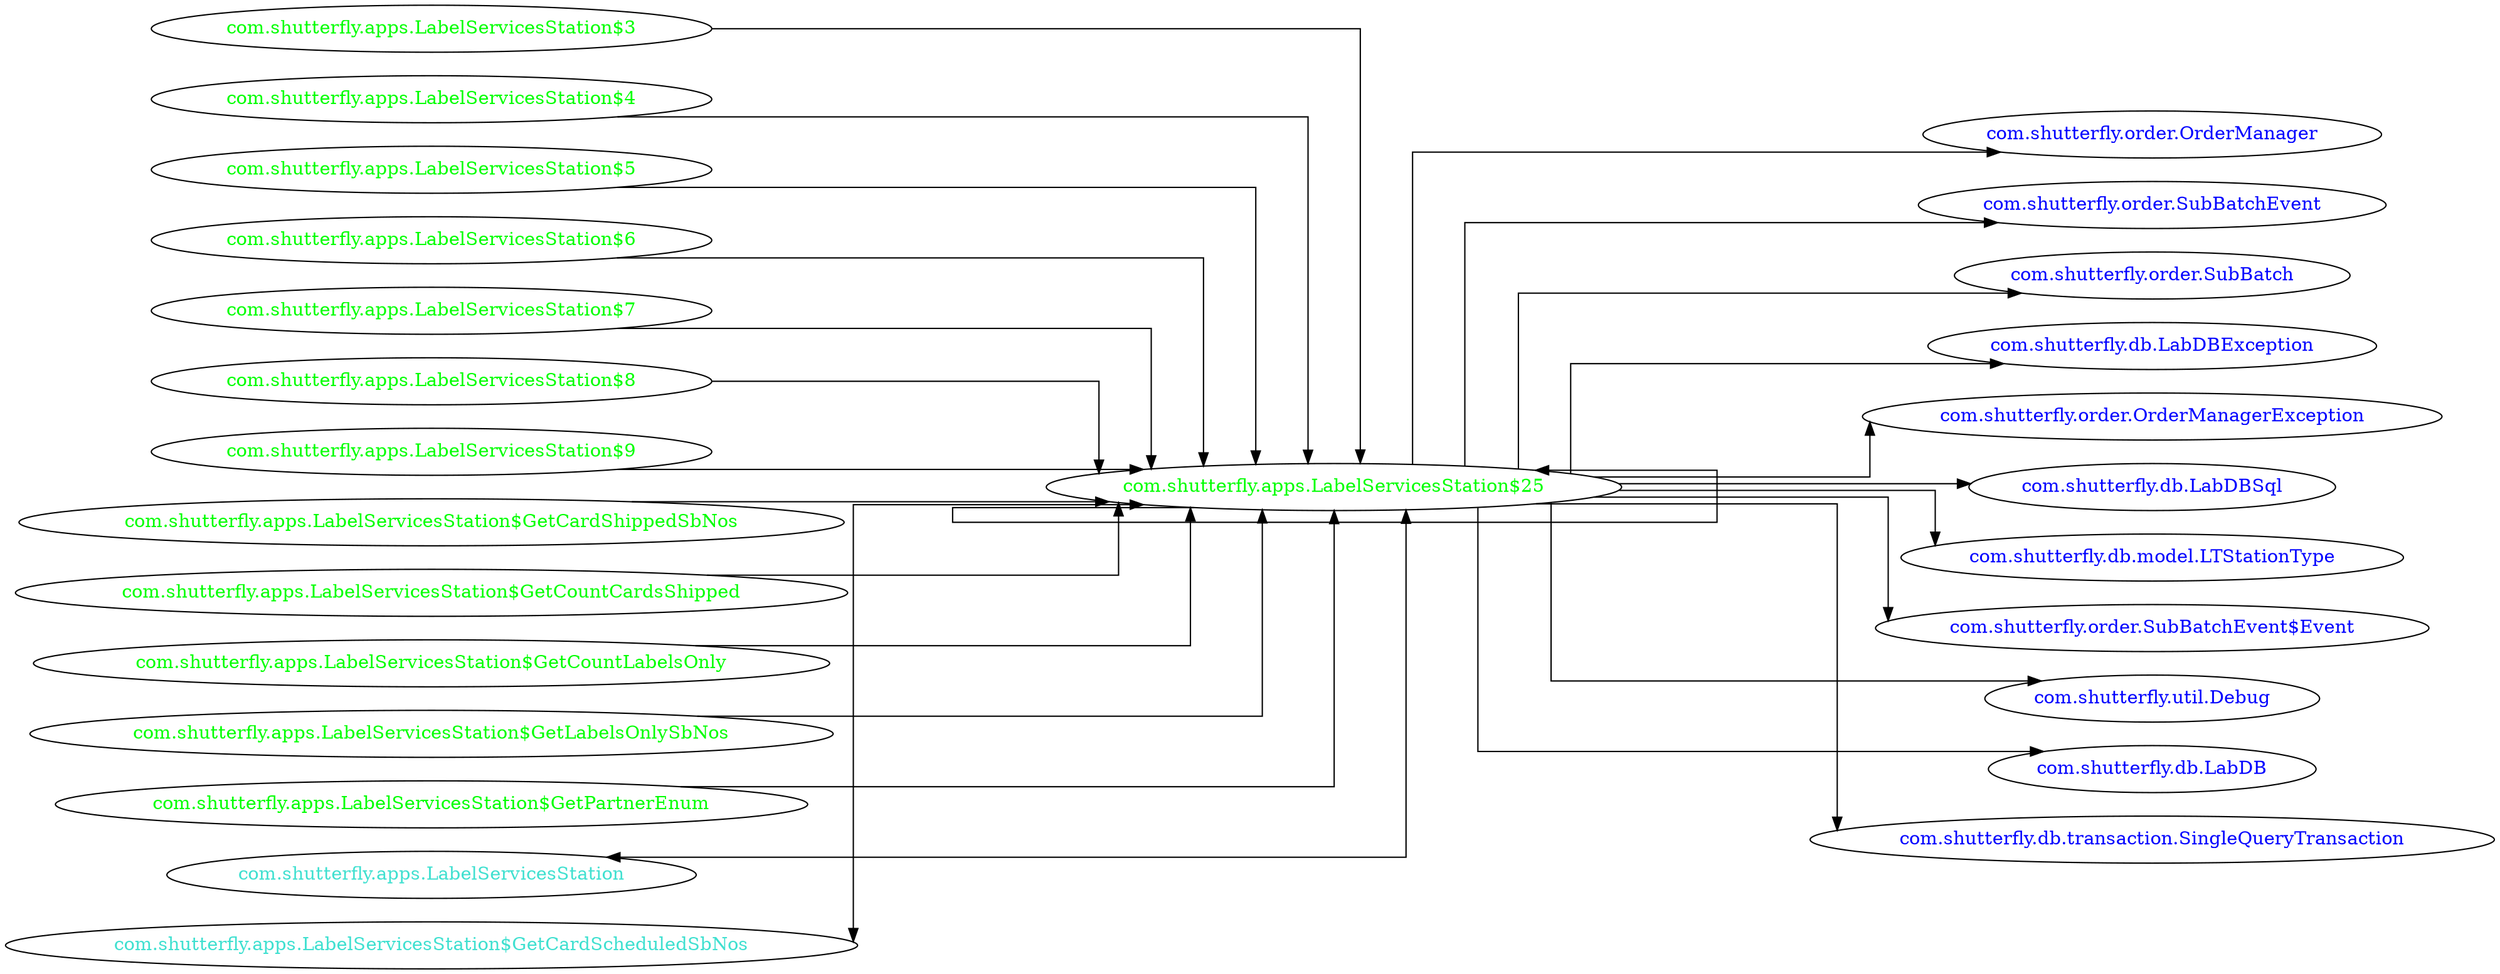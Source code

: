 digraph dependencyGraph {
 concentrate=true;
 ranksep="2.0";
 rankdir="LR"; 
 splines="ortho";
"com.shutterfly.apps.LabelServicesStation$25" [fontcolor="red"];
"com.shutterfly.order.OrderManager" [ fontcolor="blue" ];
"com.shutterfly.apps.LabelServicesStation$25"->"com.shutterfly.order.OrderManager";
"com.shutterfly.order.SubBatchEvent" [ fontcolor="blue" ];
"com.shutterfly.apps.LabelServicesStation$25"->"com.shutterfly.order.SubBatchEvent";
"com.shutterfly.order.SubBatch" [ fontcolor="blue" ];
"com.shutterfly.apps.LabelServicesStation$25"->"com.shutterfly.order.SubBatch";
"com.shutterfly.db.LabDBException" [ fontcolor="blue" ];
"com.shutterfly.apps.LabelServicesStation$25"->"com.shutterfly.db.LabDBException";
"com.shutterfly.order.OrderManagerException" [ fontcolor="blue" ];
"com.shutterfly.apps.LabelServicesStation$25"->"com.shutterfly.order.OrderManagerException";
"com.shutterfly.db.LabDBSql" [ fontcolor="blue" ];
"com.shutterfly.apps.LabelServicesStation$25"->"com.shutterfly.db.LabDBSql";
"com.shutterfly.db.model.LTStationType" [ fontcolor="blue" ];
"com.shutterfly.apps.LabelServicesStation$25"->"com.shutterfly.db.model.LTStationType";
"com.shutterfly.order.SubBatchEvent$Event" [ fontcolor="blue" ];
"com.shutterfly.apps.LabelServicesStation$25"->"com.shutterfly.order.SubBatchEvent$Event";
"com.shutterfly.util.Debug" [ fontcolor="blue" ];
"com.shutterfly.apps.LabelServicesStation$25"->"com.shutterfly.util.Debug";
"com.shutterfly.db.LabDB" [ fontcolor="blue" ];
"com.shutterfly.apps.LabelServicesStation$25"->"com.shutterfly.db.LabDB";
"com.shutterfly.db.transaction.SingleQueryTransaction" [ fontcolor="blue" ];
"com.shutterfly.apps.LabelServicesStation$25"->"com.shutterfly.db.transaction.SingleQueryTransaction";
"com.shutterfly.apps.LabelServicesStation$25" [ fontcolor="green" ];
"com.shutterfly.apps.LabelServicesStation$25"->"com.shutterfly.apps.LabelServicesStation$25";
"com.shutterfly.apps.LabelServicesStation$3" [ fontcolor="green" ];
"com.shutterfly.apps.LabelServicesStation$3"->"com.shutterfly.apps.LabelServicesStation$25";
"com.shutterfly.apps.LabelServicesStation$4" [ fontcolor="green" ];
"com.shutterfly.apps.LabelServicesStation$4"->"com.shutterfly.apps.LabelServicesStation$25";
"com.shutterfly.apps.LabelServicesStation$5" [ fontcolor="green" ];
"com.shutterfly.apps.LabelServicesStation$5"->"com.shutterfly.apps.LabelServicesStation$25";
"com.shutterfly.apps.LabelServicesStation$6" [ fontcolor="green" ];
"com.shutterfly.apps.LabelServicesStation$6"->"com.shutterfly.apps.LabelServicesStation$25";
"com.shutterfly.apps.LabelServicesStation$7" [ fontcolor="green" ];
"com.shutterfly.apps.LabelServicesStation$7"->"com.shutterfly.apps.LabelServicesStation$25";
"com.shutterfly.apps.LabelServicesStation$8" [ fontcolor="green" ];
"com.shutterfly.apps.LabelServicesStation$8"->"com.shutterfly.apps.LabelServicesStation$25";
"com.shutterfly.apps.LabelServicesStation$9" [ fontcolor="green" ];
"com.shutterfly.apps.LabelServicesStation$9"->"com.shutterfly.apps.LabelServicesStation$25";
"com.shutterfly.apps.LabelServicesStation$GetCardShippedSbNos" [ fontcolor="green" ];
"com.shutterfly.apps.LabelServicesStation$GetCardShippedSbNos"->"com.shutterfly.apps.LabelServicesStation$25";
"com.shutterfly.apps.LabelServicesStation$GetCountCardsShipped" [ fontcolor="green" ];
"com.shutterfly.apps.LabelServicesStation$GetCountCardsShipped"->"com.shutterfly.apps.LabelServicesStation$25";
"com.shutterfly.apps.LabelServicesStation$GetCountLabelsOnly" [ fontcolor="green" ];
"com.shutterfly.apps.LabelServicesStation$GetCountLabelsOnly"->"com.shutterfly.apps.LabelServicesStation$25";
"com.shutterfly.apps.LabelServicesStation$GetLabelsOnlySbNos" [ fontcolor="green" ];
"com.shutterfly.apps.LabelServicesStation$GetLabelsOnlySbNos"->"com.shutterfly.apps.LabelServicesStation$25";
"com.shutterfly.apps.LabelServicesStation$GetPartnerEnum" [ fontcolor="green" ];
"com.shutterfly.apps.LabelServicesStation$GetPartnerEnum"->"com.shutterfly.apps.LabelServicesStation$25";
"com.shutterfly.apps.LabelServicesStation" [ fontcolor="turquoise" ];
"com.shutterfly.apps.LabelServicesStation"->"com.shutterfly.apps.LabelServicesStation$25" [dir=both];
"com.shutterfly.apps.LabelServicesStation$GetCardScheduledSbNos" [ fontcolor="turquoise" ];
"com.shutterfly.apps.LabelServicesStation$GetCardScheduledSbNos"->"com.shutterfly.apps.LabelServicesStation$25" [dir=both];
}